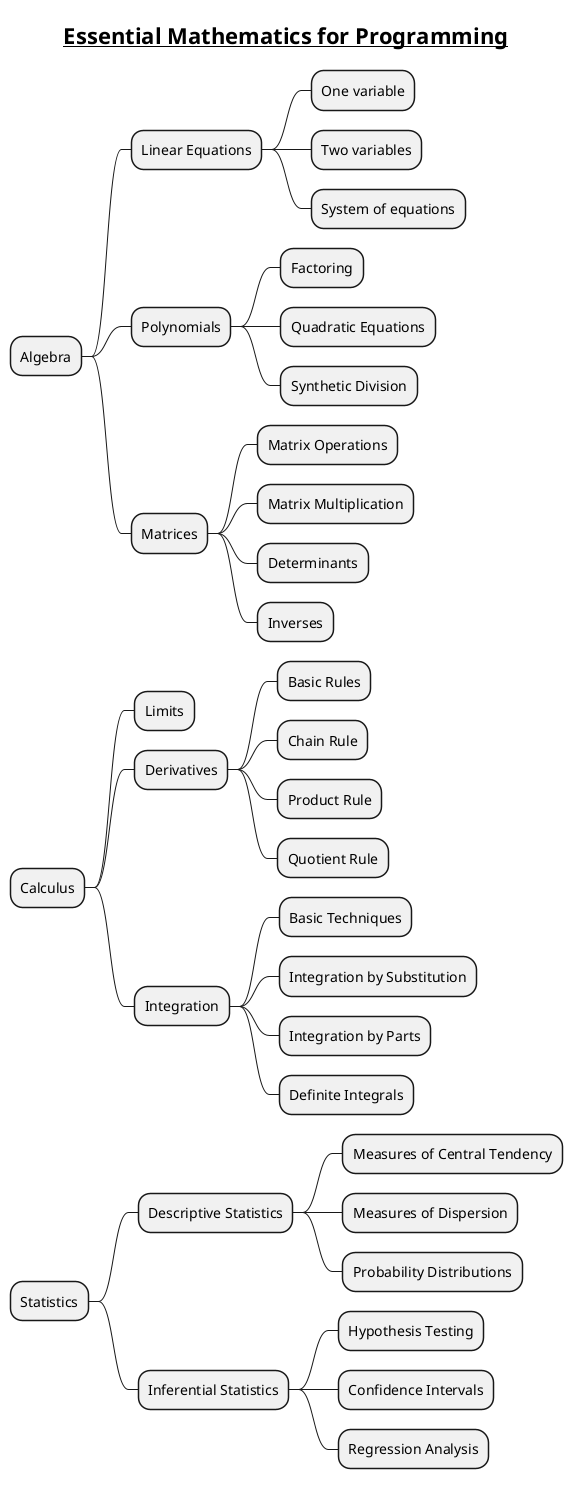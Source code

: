 @startmindmap
title = __Essential Mathematics for Programming__

* Algebra
** Linear Equations
*** One variable
*** Two variables
*** System of equations
** Polynomials
*** Factoring
*** Quadratic Equations
*** Synthetic Division
** Matrices
*** Matrix Operations
*** Matrix Multiplication
*** Determinants
*** Inverses

* Calculus
** Limits
** Derivatives
*** Basic Rules
*** Chain Rule
*** Product Rule
*** Quotient Rule
** Integration
*** Basic Techniques
*** Integration by Substitution
*** Integration by Parts
*** Definite Integrals

* Statistics
** Descriptive Statistics
*** Measures of Central Tendency
*** Measures of Dispersion
*** Probability Distributions
** Inferential Statistics
*** Hypothesis Testing
*** Confidence Intervals
*** Regression Analysis

@endmindmap
